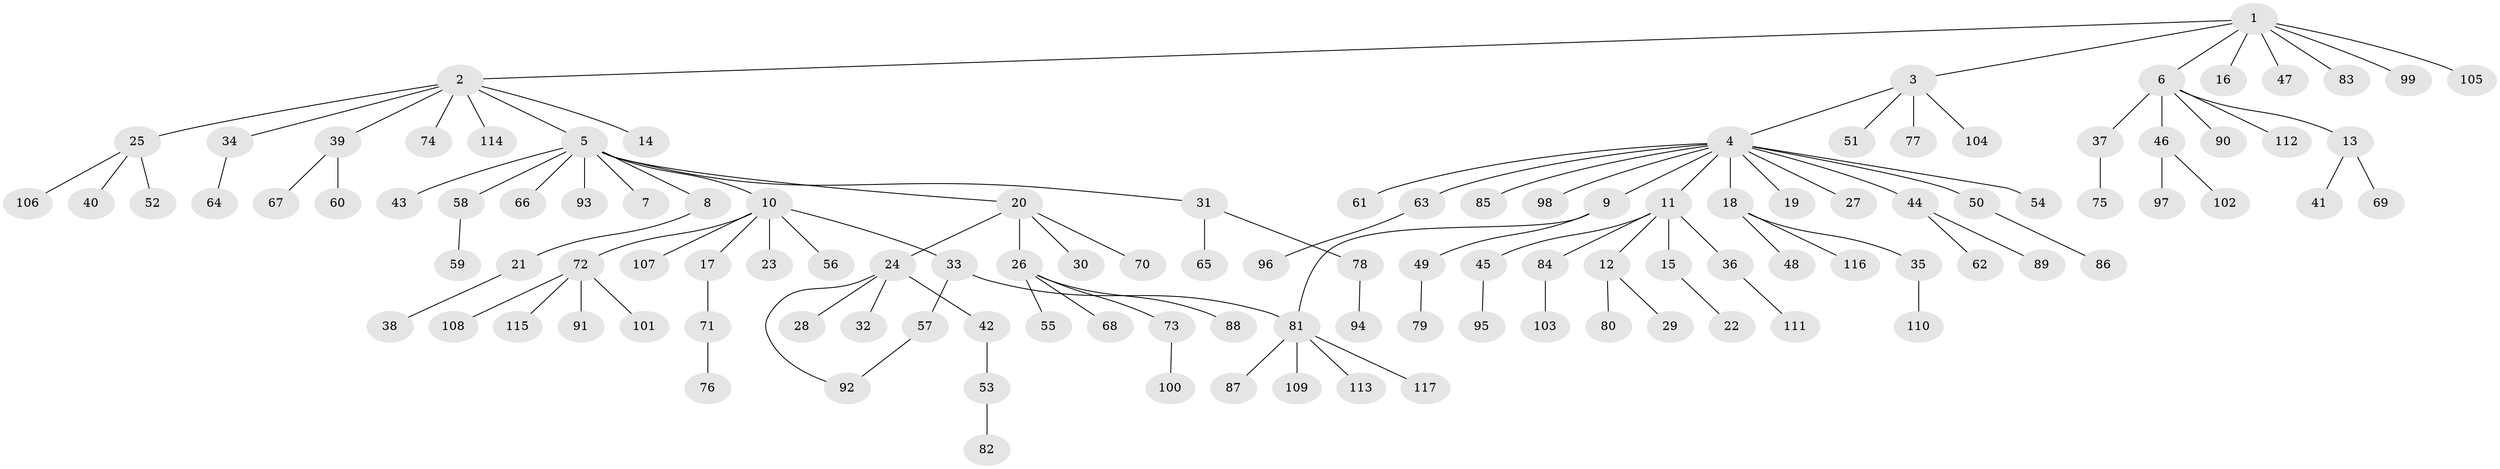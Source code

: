 // coarse degree distribution, {7: 0.034482758620689655, 4: 0.04597701149425287, 12: 0.011494252873563218, 9: 0.011494252873563218, 5: 0.011494252873563218, 2: 0.14942528735632185, 6: 0.022988505747126436, 1: 0.6666666666666666, 8: 0.011494252873563218, 3: 0.034482758620689655}
// Generated by graph-tools (version 1.1) at 2025/41/03/06/25 10:41:47]
// undirected, 117 vertices, 118 edges
graph export_dot {
graph [start="1"]
  node [color=gray90,style=filled];
  1;
  2;
  3;
  4;
  5;
  6;
  7;
  8;
  9;
  10;
  11;
  12;
  13;
  14;
  15;
  16;
  17;
  18;
  19;
  20;
  21;
  22;
  23;
  24;
  25;
  26;
  27;
  28;
  29;
  30;
  31;
  32;
  33;
  34;
  35;
  36;
  37;
  38;
  39;
  40;
  41;
  42;
  43;
  44;
  45;
  46;
  47;
  48;
  49;
  50;
  51;
  52;
  53;
  54;
  55;
  56;
  57;
  58;
  59;
  60;
  61;
  62;
  63;
  64;
  65;
  66;
  67;
  68;
  69;
  70;
  71;
  72;
  73;
  74;
  75;
  76;
  77;
  78;
  79;
  80;
  81;
  82;
  83;
  84;
  85;
  86;
  87;
  88;
  89;
  90;
  91;
  92;
  93;
  94;
  95;
  96;
  97;
  98;
  99;
  100;
  101;
  102;
  103;
  104;
  105;
  106;
  107;
  108;
  109;
  110;
  111;
  112;
  113;
  114;
  115;
  116;
  117;
  1 -- 2;
  1 -- 3;
  1 -- 6;
  1 -- 16;
  1 -- 47;
  1 -- 83;
  1 -- 99;
  1 -- 105;
  2 -- 5;
  2 -- 14;
  2 -- 25;
  2 -- 34;
  2 -- 39;
  2 -- 74;
  2 -- 114;
  3 -- 4;
  3 -- 51;
  3 -- 77;
  3 -- 104;
  4 -- 9;
  4 -- 11;
  4 -- 18;
  4 -- 19;
  4 -- 27;
  4 -- 44;
  4 -- 50;
  4 -- 54;
  4 -- 61;
  4 -- 63;
  4 -- 85;
  4 -- 98;
  5 -- 7;
  5 -- 8;
  5 -- 10;
  5 -- 20;
  5 -- 31;
  5 -- 43;
  5 -- 58;
  5 -- 66;
  5 -- 93;
  6 -- 13;
  6 -- 37;
  6 -- 46;
  6 -- 90;
  6 -- 112;
  8 -- 21;
  9 -- 49;
  9 -- 81;
  10 -- 17;
  10 -- 23;
  10 -- 33;
  10 -- 56;
  10 -- 72;
  10 -- 107;
  11 -- 12;
  11 -- 15;
  11 -- 36;
  11 -- 45;
  11 -- 84;
  12 -- 29;
  12 -- 80;
  13 -- 41;
  13 -- 69;
  15 -- 22;
  17 -- 71;
  18 -- 35;
  18 -- 48;
  18 -- 116;
  20 -- 24;
  20 -- 26;
  20 -- 30;
  20 -- 70;
  21 -- 38;
  24 -- 28;
  24 -- 32;
  24 -- 42;
  24 -- 92;
  25 -- 40;
  25 -- 52;
  25 -- 106;
  26 -- 55;
  26 -- 68;
  26 -- 73;
  26 -- 88;
  31 -- 65;
  31 -- 78;
  33 -- 57;
  33 -- 81;
  34 -- 64;
  35 -- 110;
  36 -- 111;
  37 -- 75;
  39 -- 60;
  39 -- 67;
  42 -- 53;
  44 -- 62;
  44 -- 89;
  45 -- 95;
  46 -- 97;
  46 -- 102;
  49 -- 79;
  50 -- 86;
  53 -- 82;
  57 -- 92;
  58 -- 59;
  63 -- 96;
  71 -- 76;
  72 -- 91;
  72 -- 101;
  72 -- 108;
  72 -- 115;
  73 -- 100;
  78 -- 94;
  81 -- 87;
  81 -- 109;
  81 -- 113;
  81 -- 117;
  84 -- 103;
}

